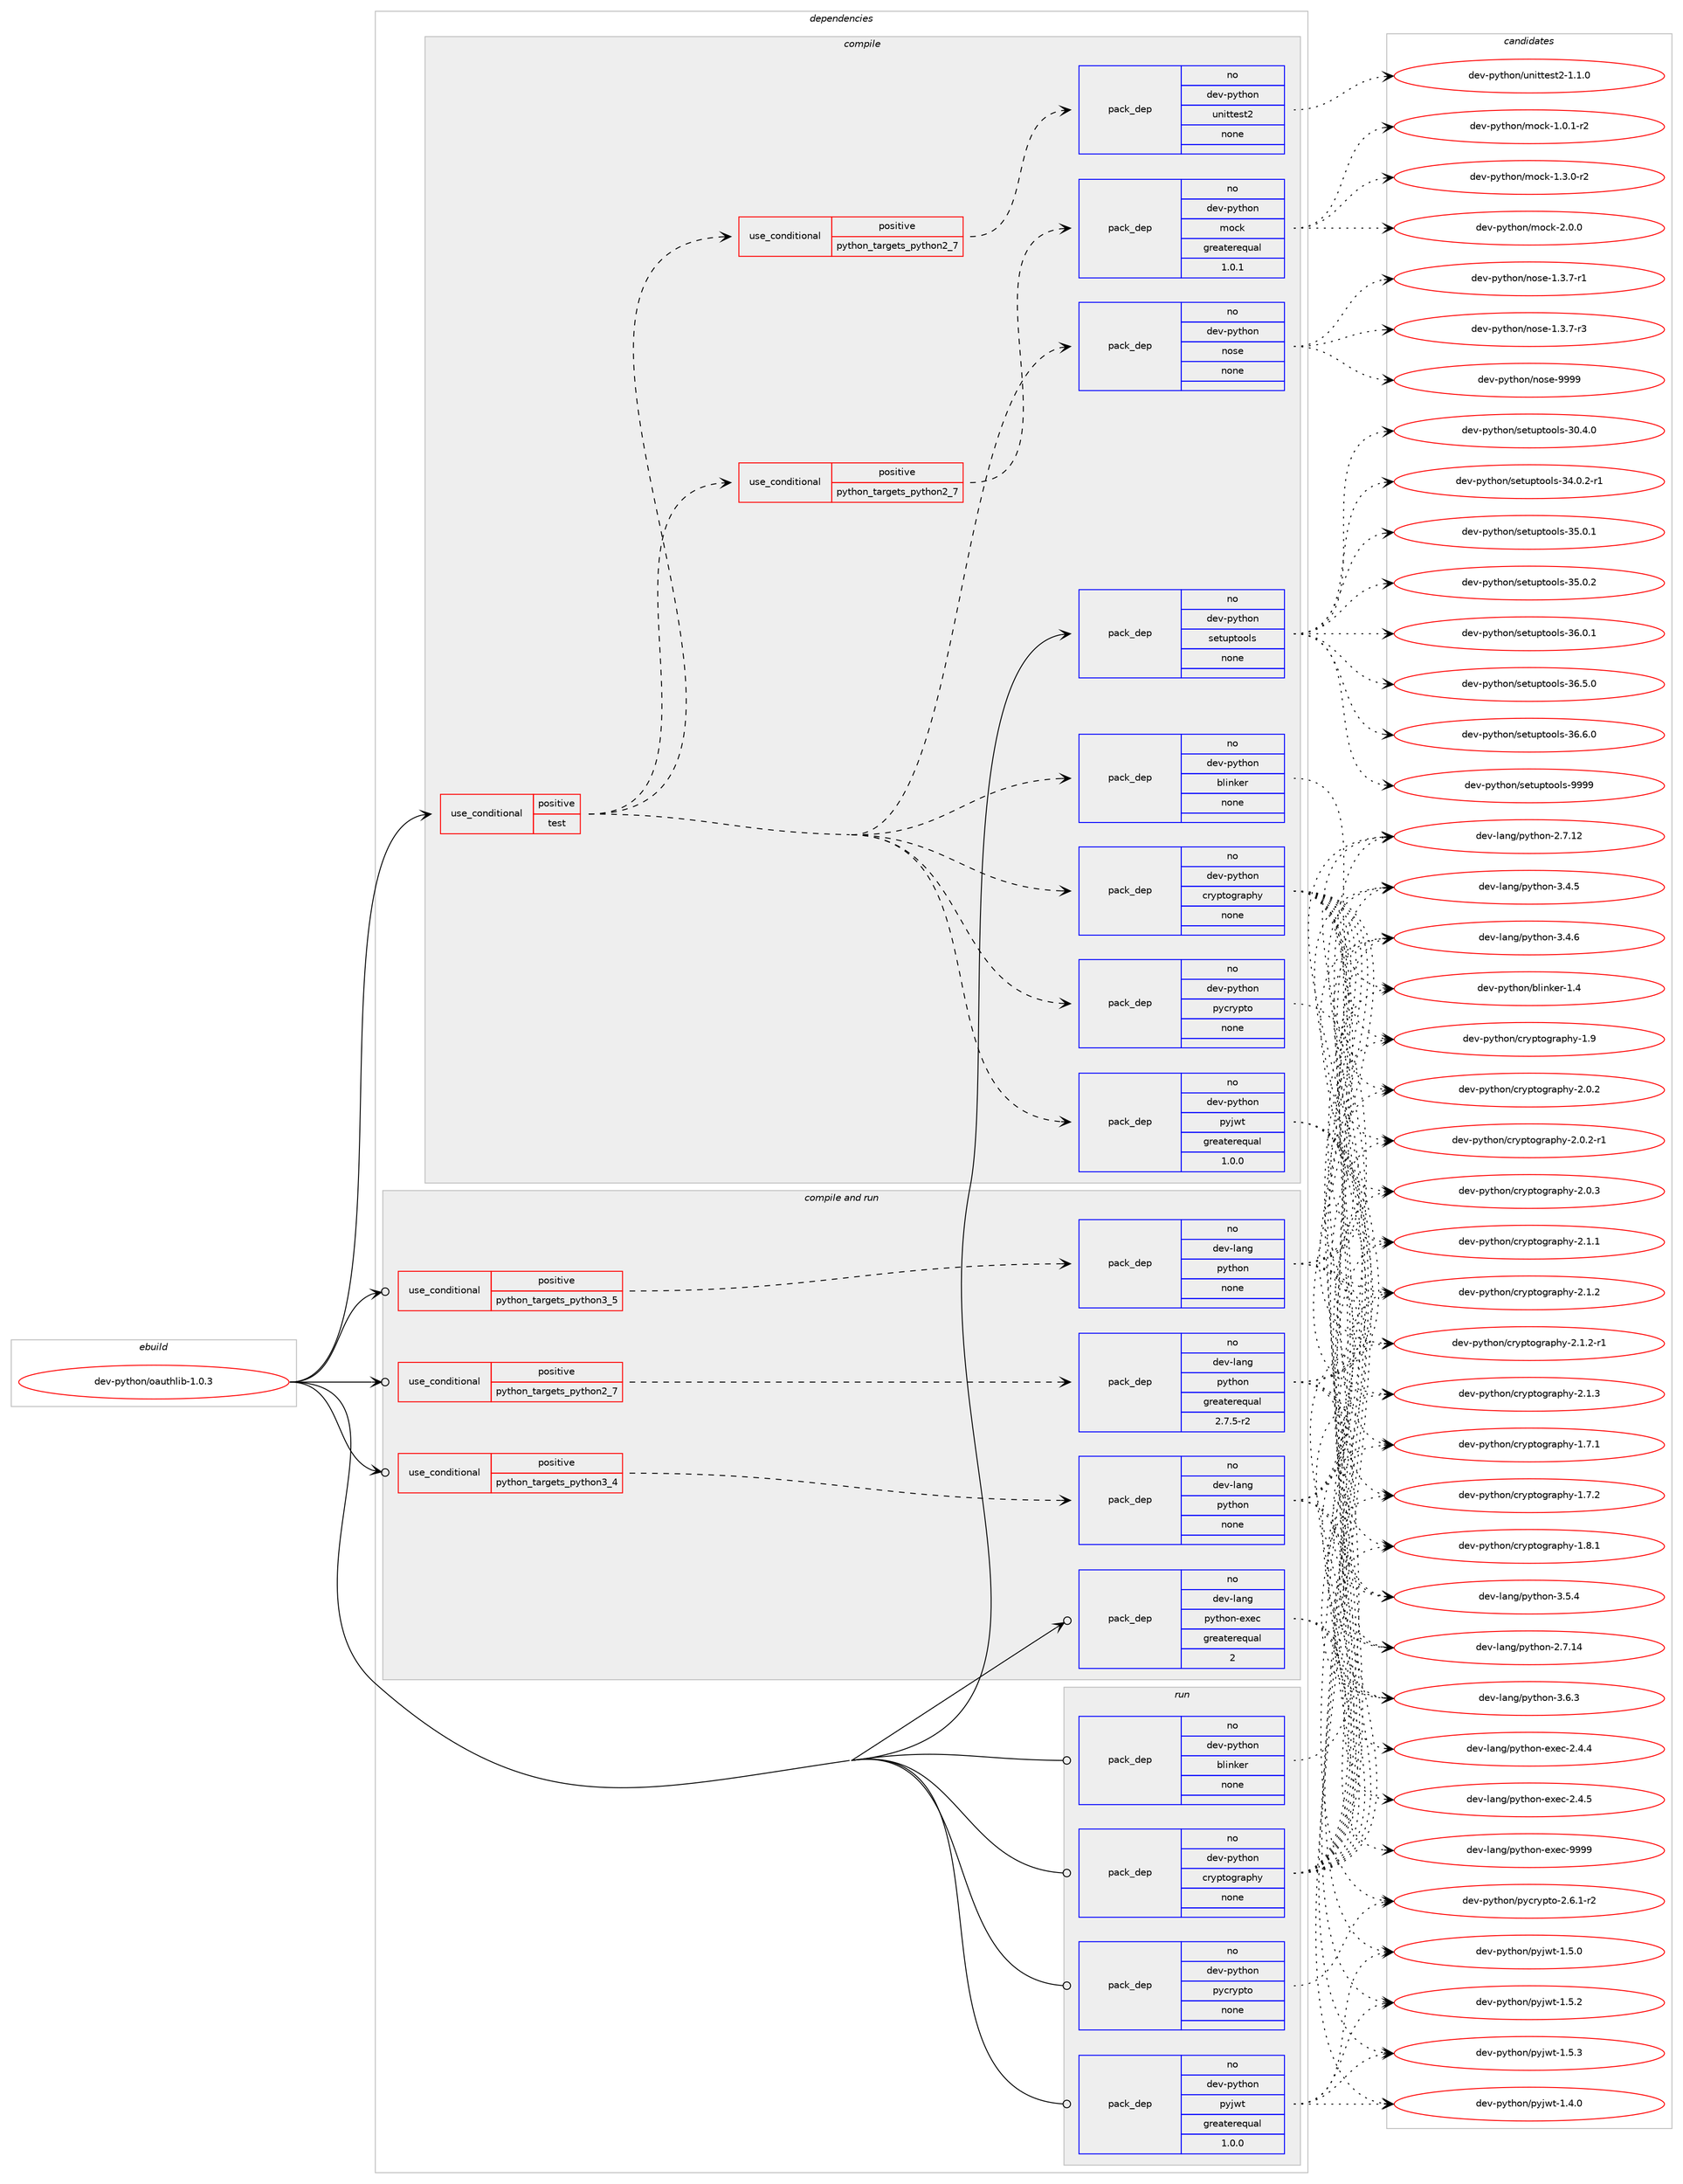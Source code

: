 digraph prolog {

# *************
# Graph options
# *************

newrank=true;
concentrate=true;
compound=true;
graph [rankdir=LR,fontname=Helvetica,fontsize=10,ranksep=1.5];#, ranksep=2.5, nodesep=0.2];
edge  [arrowhead=vee];
node  [fontname=Helvetica,fontsize=10];

# **********
# The ebuild
# **********

subgraph cluster_leftcol {
color=gray;
rank=same;
label=<<i>ebuild</i>>;
id [label="dev-python/oauthlib-1.0.3", color=red, width=4, href="../dev-python/oauthlib-1.0.3.svg"];
}

# ****************
# The dependencies
# ****************

subgraph cluster_midcol {
color=gray;
label=<<i>dependencies</i>>;
subgraph cluster_compile {
fillcolor="#eeeeee";
style=filled;
label=<<i>compile</i>>;
subgraph cond36390 {
dependency169007 [label=<<TABLE BORDER="0" CELLBORDER="1" CELLSPACING="0" CELLPADDING="4"><TR><TD ROWSPAN="3" CELLPADDING="10">use_conditional</TD></TR><TR><TD>positive</TD></TR><TR><TD>test</TD></TR></TABLE>>, shape=none, color=red];
subgraph pack128757 {
dependency169008 [label=<<TABLE BORDER="0" CELLBORDER="1" CELLSPACING="0" CELLPADDING="4" WIDTH="220"><TR><TD ROWSPAN="6" CELLPADDING="30">pack_dep</TD></TR><TR><TD WIDTH="110">no</TD></TR><TR><TD>dev-python</TD></TR><TR><TD>pycrypto</TD></TR><TR><TD>none</TD></TR><TR><TD></TD></TR></TABLE>>, shape=none, color=blue];
}
dependency169007:e -> dependency169008:w [weight=20,style="dashed",arrowhead="vee"];
subgraph pack128758 {
dependency169009 [label=<<TABLE BORDER="0" CELLBORDER="1" CELLSPACING="0" CELLPADDING="4" WIDTH="220"><TR><TD ROWSPAN="6" CELLPADDING="30">pack_dep</TD></TR><TR><TD WIDTH="110">no</TD></TR><TR><TD>dev-python</TD></TR><TR><TD>pyjwt</TD></TR><TR><TD>greaterequal</TD></TR><TR><TD>1.0.0</TD></TR></TABLE>>, shape=none, color=blue];
}
dependency169007:e -> dependency169009:w [weight=20,style="dashed",arrowhead="vee"];
subgraph pack128759 {
dependency169010 [label=<<TABLE BORDER="0" CELLBORDER="1" CELLSPACING="0" CELLPADDING="4" WIDTH="220"><TR><TD ROWSPAN="6" CELLPADDING="30">pack_dep</TD></TR><TR><TD WIDTH="110">no</TD></TR><TR><TD>dev-python</TD></TR><TR><TD>blinker</TD></TR><TR><TD>none</TD></TR><TR><TD></TD></TR></TABLE>>, shape=none, color=blue];
}
dependency169007:e -> dependency169010:w [weight=20,style="dashed",arrowhead="vee"];
subgraph pack128760 {
dependency169011 [label=<<TABLE BORDER="0" CELLBORDER="1" CELLSPACING="0" CELLPADDING="4" WIDTH="220"><TR><TD ROWSPAN="6" CELLPADDING="30">pack_dep</TD></TR><TR><TD WIDTH="110">no</TD></TR><TR><TD>dev-python</TD></TR><TR><TD>cryptography</TD></TR><TR><TD>none</TD></TR><TR><TD></TD></TR></TABLE>>, shape=none, color=blue];
}
dependency169007:e -> dependency169011:w [weight=20,style="dashed",arrowhead="vee"];
subgraph pack128761 {
dependency169012 [label=<<TABLE BORDER="0" CELLBORDER="1" CELLSPACING="0" CELLPADDING="4" WIDTH="220"><TR><TD ROWSPAN="6" CELLPADDING="30">pack_dep</TD></TR><TR><TD WIDTH="110">no</TD></TR><TR><TD>dev-python</TD></TR><TR><TD>nose</TD></TR><TR><TD>none</TD></TR><TR><TD></TD></TR></TABLE>>, shape=none, color=blue];
}
dependency169007:e -> dependency169012:w [weight=20,style="dashed",arrowhead="vee"];
subgraph cond36391 {
dependency169013 [label=<<TABLE BORDER="0" CELLBORDER="1" CELLSPACING="0" CELLPADDING="4"><TR><TD ROWSPAN="3" CELLPADDING="10">use_conditional</TD></TR><TR><TD>positive</TD></TR><TR><TD>python_targets_python2_7</TD></TR></TABLE>>, shape=none, color=red];
subgraph pack128762 {
dependency169014 [label=<<TABLE BORDER="0" CELLBORDER="1" CELLSPACING="0" CELLPADDING="4" WIDTH="220"><TR><TD ROWSPAN="6" CELLPADDING="30">pack_dep</TD></TR><TR><TD WIDTH="110">no</TD></TR><TR><TD>dev-python</TD></TR><TR><TD>mock</TD></TR><TR><TD>greaterequal</TD></TR><TR><TD>1.0.1</TD></TR></TABLE>>, shape=none, color=blue];
}
dependency169013:e -> dependency169014:w [weight=20,style="dashed",arrowhead="vee"];
}
dependency169007:e -> dependency169013:w [weight=20,style="dashed",arrowhead="vee"];
subgraph cond36392 {
dependency169015 [label=<<TABLE BORDER="0" CELLBORDER="1" CELLSPACING="0" CELLPADDING="4"><TR><TD ROWSPAN="3" CELLPADDING="10">use_conditional</TD></TR><TR><TD>positive</TD></TR><TR><TD>python_targets_python2_7</TD></TR></TABLE>>, shape=none, color=red];
subgraph pack128763 {
dependency169016 [label=<<TABLE BORDER="0" CELLBORDER="1" CELLSPACING="0" CELLPADDING="4" WIDTH="220"><TR><TD ROWSPAN="6" CELLPADDING="30">pack_dep</TD></TR><TR><TD WIDTH="110">no</TD></TR><TR><TD>dev-python</TD></TR><TR><TD>unittest2</TD></TR><TR><TD>none</TD></TR><TR><TD></TD></TR></TABLE>>, shape=none, color=blue];
}
dependency169015:e -> dependency169016:w [weight=20,style="dashed",arrowhead="vee"];
}
dependency169007:e -> dependency169015:w [weight=20,style="dashed",arrowhead="vee"];
}
id:e -> dependency169007:w [weight=20,style="solid",arrowhead="vee"];
subgraph pack128764 {
dependency169017 [label=<<TABLE BORDER="0" CELLBORDER="1" CELLSPACING="0" CELLPADDING="4" WIDTH="220"><TR><TD ROWSPAN="6" CELLPADDING="30">pack_dep</TD></TR><TR><TD WIDTH="110">no</TD></TR><TR><TD>dev-python</TD></TR><TR><TD>setuptools</TD></TR><TR><TD>none</TD></TR><TR><TD></TD></TR></TABLE>>, shape=none, color=blue];
}
id:e -> dependency169017:w [weight=20,style="solid",arrowhead="vee"];
}
subgraph cluster_compileandrun {
fillcolor="#eeeeee";
style=filled;
label=<<i>compile and run</i>>;
subgraph cond36393 {
dependency169018 [label=<<TABLE BORDER="0" CELLBORDER="1" CELLSPACING="0" CELLPADDING="4"><TR><TD ROWSPAN="3" CELLPADDING="10">use_conditional</TD></TR><TR><TD>positive</TD></TR><TR><TD>python_targets_python2_7</TD></TR></TABLE>>, shape=none, color=red];
subgraph pack128765 {
dependency169019 [label=<<TABLE BORDER="0" CELLBORDER="1" CELLSPACING="0" CELLPADDING="4" WIDTH="220"><TR><TD ROWSPAN="6" CELLPADDING="30">pack_dep</TD></TR><TR><TD WIDTH="110">no</TD></TR><TR><TD>dev-lang</TD></TR><TR><TD>python</TD></TR><TR><TD>greaterequal</TD></TR><TR><TD>2.7.5-r2</TD></TR></TABLE>>, shape=none, color=blue];
}
dependency169018:e -> dependency169019:w [weight=20,style="dashed",arrowhead="vee"];
}
id:e -> dependency169018:w [weight=20,style="solid",arrowhead="odotvee"];
subgraph cond36394 {
dependency169020 [label=<<TABLE BORDER="0" CELLBORDER="1" CELLSPACING="0" CELLPADDING="4"><TR><TD ROWSPAN="3" CELLPADDING="10">use_conditional</TD></TR><TR><TD>positive</TD></TR><TR><TD>python_targets_python3_4</TD></TR></TABLE>>, shape=none, color=red];
subgraph pack128766 {
dependency169021 [label=<<TABLE BORDER="0" CELLBORDER="1" CELLSPACING="0" CELLPADDING="4" WIDTH="220"><TR><TD ROWSPAN="6" CELLPADDING="30">pack_dep</TD></TR><TR><TD WIDTH="110">no</TD></TR><TR><TD>dev-lang</TD></TR><TR><TD>python</TD></TR><TR><TD>none</TD></TR><TR><TD></TD></TR></TABLE>>, shape=none, color=blue];
}
dependency169020:e -> dependency169021:w [weight=20,style="dashed",arrowhead="vee"];
}
id:e -> dependency169020:w [weight=20,style="solid",arrowhead="odotvee"];
subgraph cond36395 {
dependency169022 [label=<<TABLE BORDER="0" CELLBORDER="1" CELLSPACING="0" CELLPADDING="4"><TR><TD ROWSPAN="3" CELLPADDING="10">use_conditional</TD></TR><TR><TD>positive</TD></TR><TR><TD>python_targets_python3_5</TD></TR></TABLE>>, shape=none, color=red];
subgraph pack128767 {
dependency169023 [label=<<TABLE BORDER="0" CELLBORDER="1" CELLSPACING="0" CELLPADDING="4" WIDTH="220"><TR><TD ROWSPAN="6" CELLPADDING="30">pack_dep</TD></TR><TR><TD WIDTH="110">no</TD></TR><TR><TD>dev-lang</TD></TR><TR><TD>python</TD></TR><TR><TD>none</TD></TR><TR><TD></TD></TR></TABLE>>, shape=none, color=blue];
}
dependency169022:e -> dependency169023:w [weight=20,style="dashed",arrowhead="vee"];
}
id:e -> dependency169022:w [weight=20,style="solid",arrowhead="odotvee"];
subgraph pack128768 {
dependency169024 [label=<<TABLE BORDER="0" CELLBORDER="1" CELLSPACING="0" CELLPADDING="4" WIDTH="220"><TR><TD ROWSPAN="6" CELLPADDING="30">pack_dep</TD></TR><TR><TD WIDTH="110">no</TD></TR><TR><TD>dev-lang</TD></TR><TR><TD>python-exec</TD></TR><TR><TD>greaterequal</TD></TR><TR><TD>2</TD></TR></TABLE>>, shape=none, color=blue];
}
id:e -> dependency169024:w [weight=20,style="solid",arrowhead="odotvee"];
}
subgraph cluster_run {
fillcolor="#eeeeee";
style=filled;
label=<<i>run</i>>;
subgraph pack128769 {
dependency169025 [label=<<TABLE BORDER="0" CELLBORDER="1" CELLSPACING="0" CELLPADDING="4" WIDTH="220"><TR><TD ROWSPAN="6" CELLPADDING="30">pack_dep</TD></TR><TR><TD WIDTH="110">no</TD></TR><TR><TD>dev-python</TD></TR><TR><TD>blinker</TD></TR><TR><TD>none</TD></TR><TR><TD></TD></TR></TABLE>>, shape=none, color=blue];
}
id:e -> dependency169025:w [weight=20,style="solid",arrowhead="odot"];
subgraph pack128770 {
dependency169026 [label=<<TABLE BORDER="0" CELLBORDER="1" CELLSPACING="0" CELLPADDING="4" WIDTH="220"><TR><TD ROWSPAN="6" CELLPADDING="30">pack_dep</TD></TR><TR><TD WIDTH="110">no</TD></TR><TR><TD>dev-python</TD></TR><TR><TD>cryptography</TD></TR><TR><TD>none</TD></TR><TR><TD></TD></TR></TABLE>>, shape=none, color=blue];
}
id:e -> dependency169026:w [weight=20,style="solid",arrowhead="odot"];
subgraph pack128771 {
dependency169027 [label=<<TABLE BORDER="0" CELLBORDER="1" CELLSPACING="0" CELLPADDING="4" WIDTH="220"><TR><TD ROWSPAN="6" CELLPADDING="30">pack_dep</TD></TR><TR><TD WIDTH="110">no</TD></TR><TR><TD>dev-python</TD></TR><TR><TD>pycrypto</TD></TR><TR><TD>none</TD></TR><TR><TD></TD></TR></TABLE>>, shape=none, color=blue];
}
id:e -> dependency169027:w [weight=20,style="solid",arrowhead="odot"];
subgraph pack128772 {
dependency169028 [label=<<TABLE BORDER="0" CELLBORDER="1" CELLSPACING="0" CELLPADDING="4" WIDTH="220"><TR><TD ROWSPAN="6" CELLPADDING="30">pack_dep</TD></TR><TR><TD WIDTH="110">no</TD></TR><TR><TD>dev-python</TD></TR><TR><TD>pyjwt</TD></TR><TR><TD>greaterequal</TD></TR><TR><TD>1.0.0</TD></TR></TABLE>>, shape=none, color=blue];
}
id:e -> dependency169028:w [weight=20,style="solid",arrowhead="odot"];
}
}

# **************
# The candidates
# **************

subgraph cluster_choices {
rank=same;
color=gray;
label=<<i>candidates</i>>;

subgraph choice128757 {
color=black;
nodesep=1;
choice1001011184511212111610411111047112121991141211121161114550465446494511450 [label="dev-python/pycrypto-2.6.1-r2", color=red, width=4,href="../dev-python/pycrypto-2.6.1-r2.svg"];
dependency169008:e -> choice1001011184511212111610411111047112121991141211121161114550465446494511450:w [style=dotted,weight="100"];
}
subgraph choice128758 {
color=black;
nodesep=1;
choice1001011184511212111610411111047112121106119116454946524648 [label="dev-python/pyjwt-1.4.0", color=red, width=4,href="../dev-python/pyjwt-1.4.0.svg"];
choice1001011184511212111610411111047112121106119116454946534648 [label="dev-python/pyjwt-1.5.0", color=red, width=4,href="../dev-python/pyjwt-1.5.0.svg"];
choice1001011184511212111610411111047112121106119116454946534650 [label="dev-python/pyjwt-1.5.2", color=red, width=4,href="../dev-python/pyjwt-1.5.2.svg"];
choice1001011184511212111610411111047112121106119116454946534651 [label="dev-python/pyjwt-1.5.3", color=red, width=4,href="../dev-python/pyjwt-1.5.3.svg"];
dependency169009:e -> choice1001011184511212111610411111047112121106119116454946524648:w [style=dotted,weight="100"];
dependency169009:e -> choice1001011184511212111610411111047112121106119116454946534648:w [style=dotted,weight="100"];
dependency169009:e -> choice1001011184511212111610411111047112121106119116454946534650:w [style=dotted,weight="100"];
dependency169009:e -> choice1001011184511212111610411111047112121106119116454946534651:w [style=dotted,weight="100"];
}
subgraph choice128759 {
color=black;
nodesep=1;
choice10010111845112121116104111110479810810511010710111445494652 [label="dev-python/blinker-1.4", color=red, width=4,href="../dev-python/blinker-1.4.svg"];
dependency169010:e -> choice10010111845112121116104111110479810810511010710111445494652:w [style=dotted,weight="100"];
}
subgraph choice128760 {
color=black;
nodesep=1;
choice10010111845112121116104111110479911412111211611110311497112104121454946554649 [label="dev-python/cryptography-1.7.1", color=red, width=4,href="../dev-python/cryptography-1.7.1.svg"];
choice10010111845112121116104111110479911412111211611110311497112104121454946554650 [label="dev-python/cryptography-1.7.2", color=red, width=4,href="../dev-python/cryptography-1.7.2.svg"];
choice10010111845112121116104111110479911412111211611110311497112104121454946564649 [label="dev-python/cryptography-1.8.1", color=red, width=4,href="../dev-python/cryptography-1.8.1.svg"];
choice1001011184511212111610411111047991141211121161111031149711210412145494657 [label="dev-python/cryptography-1.9", color=red, width=4,href="../dev-python/cryptography-1.9.svg"];
choice10010111845112121116104111110479911412111211611110311497112104121455046484650 [label="dev-python/cryptography-2.0.2", color=red, width=4,href="../dev-python/cryptography-2.0.2.svg"];
choice100101118451121211161041111104799114121112116111103114971121041214550464846504511449 [label="dev-python/cryptography-2.0.2-r1", color=red, width=4,href="../dev-python/cryptography-2.0.2-r1.svg"];
choice10010111845112121116104111110479911412111211611110311497112104121455046484651 [label="dev-python/cryptography-2.0.3", color=red, width=4,href="../dev-python/cryptography-2.0.3.svg"];
choice10010111845112121116104111110479911412111211611110311497112104121455046494649 [label="dev-python/cryptography-2.1.1", color=red, width=4,href="../dev-python/cryptography-2.1.1.svg"];
choice10010111845112121116104111110479911412111211611110311497112104121455046494650 [label="dev-python/cryptography-2.1.2", color=red, width=4,href="../dev-python/cryptography-2.1.2.svg"];
choice100101118451121211161041111104799114121112116111103114971121041214550464946504511449 [label="dev-python/cryptography-2.1.2-r1", color=red, width=4,href="../dev-python/cryptography-2.1.2-r1.svg"];
choice10010111845112121116104111110479911412111211611110311497112104121455046494651 [label="dev-python/cryptography-2.1.3", color=red, width=4,href="../dev-python/cryptography-2.1.3.svg"];
dependency169011:e -> choice10010111845112121116104111110479911412111211611110311497112104121454946554649:w [style=dotted,weight="100"];
dependency169011:e -> choice10010111845112121116104111110479911412111211611110311497112104121454946554650:w [style=dotted,weight="100"];
dependency169011:e -> choice10010111845112121116104111110479911412111211611110311497112104121454946564649:w [style=dotted,weight="100"];
dependency169011:e -> choice1001011184511212111610411111047991141211121161111031149711210412145494657:w [style=dotted,weight="100"];
dependency169011:e -> choice10010111845112121116104111110479911412111211611110311497112104121455046484650:w [style=dotted,weight="100"];
dependency169011:e -> choice100101118451121211161041111104799114121112116111103114971121041214550464846504511449:w [style=dotted,weight="100"];
dependency169011:e -> choice10010111845112121116104111110479911412111211611110311497112104121455046484651:w [style=dotted,weight="100"];
dependency169011:e -> choice10010111845112121116104111110479911412111211611110311497112104121455046494649:w [style=dotted,weight="100"];
dependency169011:e -> choice10010111845112121116104111110479911412111211611110311497112104121455046494650:w [style=dotted,weight="100"];
dependency169011:e -> choice100101118451121211161041111104799114121112116111103114971121041214550464946504511449:w [style=dotted,weight="100"];
dependency169011:e -> choice10010111845112121116104111110479911412111211611110311497112104121455046494651:w [style=dotted,weight="100"];
}
subgraph choice128761 {
color=black;
nodesep=1;
choice10010111845112121116104111110471101111151014549465146554511449 [label="dev-python/nose-1.3.7-r1", color=red, width=4,href="../dev-python/nose-1.3.7-r1.svg"];
choice10010111845112121116104111110471101111151014549465146554511451 [label="dev-python/nose-1.3.7-r3", color=red, width=4,href="../dev-python/nose-1.3.7-r3.svg"];
choice10010111845112121116104111110471101111151014557575757 [label="dev-python/nose-9999", color=red, width=4,href="../dev-python/nose-9999.svg"];
dependency169012:e -> choice10010111845112121116104111110471101111151014549465146554511449:w [style=dotted,weight="100"];
dependency169012:e -> choice10010111845112121116104111110471101111151014549465146554511451:w [style=dotted,weight="100"];
dependency169012:e -> choice10010111845112121116104111110471101111151014557575757:w [style=dotted,weight="100"];
}
subgraph choice128762 {
color=black;
nodesep=1;
choice1001011184511212111610411111047109111991074549464846494511450 [label="dev-python/mock-1.0.1-r2", color=red, width=4,href="../dev-python/mock-1.0.1-r2.svg"];
choice1001011184511212111610411111047109111991074549465146484511450 [label="dev-python/mock-1.3.0-r2", color=red, width=4,href="../dev-python/mock-1.3.0-r2.svg"];
choice100101118451121211161041111104710911199107455046484648 [label="dev-python/mock-2.0.0", color=red, width=4,href="../dev-python/mock-2.0.0.svg"];
dependency169014:e -> choice1001011184511212111610411111047109111991074549464846494511450:w [style=dotted,weight="100"];
dependency169014:e -> choice1001011184511212111610411111047109111991074549465146484511450:w [style=dotted,weight="100"];
dependency169014:e -> choice100101118451121211161041111104710911199107455046484648:w [style=dotted,weight="100"];
}
subgraph choice128763 {
color=black;
nodesep=1;
choice100101118451121211161041111104711711010511611610111511650454946494648 [label="dev-python/unittest2-1.1.0", color=red, width=4,href="../dev-python/unittest2-1.1.0.svg"];
dependency169016:e -> choice100101118451121211161041111104711711010511611610111511650454946494648:w [style=dotted,weight="100"];
}
subgraph choice128764 {
color=black;
nodesep=1;
choice100101118451121211161041111104711510111611711211611111110811545514846524648 [label="dev-python/setuptools-30.4.0", color=red, width=4,href="../dev-python/setuptools-30.4.0.svg"];
choice1001011184511212111610411111047115101116117112116111111108115455152464846504511449 [label="dev-python/setuptools-34.0.2-r1", color=red, width=4,href="../dev-python/setuptools-34.0.2-r1.svg"];
choice100101118451121211161041111104711510111611711211611111110811545515346484649 [label="dev-python/setuptools-35.0.1", color=red, width=4,href="../dev-python/setuptools-35.0.1.svg"];
choice100101118451121211161041111104711510111611711211611111110811545515346484650 [label="dev-python/setuptools-35.0.2", color=red, width=4,href="../dev-python/setuptools-35.0.2.svg"];
choice100101118451121211161041111104711510111611711211611111110811545515446484649 [label="dev-python/setuptools-36.0.1", color=red, width=4,href="../dev-python/setuptools-36.0.1.svg"];
choice100101118451121211161041111104711510111611711211611111110811545515446534648 [label="dev-python/setuptools-36.5.0", color=red, width=4,href="../dev-python/setuptools-36.5.0.svg"];
choice100101118451121211161041111104711510111611711211611111110811545515446544648 [label="dev-python/setuptools-36.6.0", color=red, width=4,href="../dev-python/setuptools-36.6.0.svg"];
choice10010111845112121116104111110471151011161171121161111111081154557575757 [label="dev-python/setuptools-9999", color=red, width=4,href="../dev-python/setuptools-9999.svg"];
dependency169017:e -> choice100101118451121211161041111104711510111611711211611111110811545514846524648:w [style=dotted,weight="100"];
dependency169017:e -> choice1001011184511212111610411111047115101116117112116111111108115455152464846504511449:w [style=dotted,weight="100"];
dependency169017:e -> choice100101118451121211161041111104711510111611711211611111110811545515346484649:w [style=dotted,weight="100"];
dependency169017:e -> choice100101118451121211161041111104711510111611711211611111110811545515346484650:w [style=dotted,weight="100"];
dependency169017:e -> choice100101118451121211161041111104711510111611711211611111110811545515446484649:w [style=dotted,weight="100"];
dependency169017:e -> choice100101118451121211161041111104711510111611711211611111110811545515446534648:w [style=dotted,weight="100"];
dependency169017:e -> choice100101118451121211161041111104711510111611711211611111110811545515446544648:w [style=dotted,weight="100"];
dependency169017:e -> choice10010111845112121116104111110471151011161171121161111111081154557575757:w [style=dotted,weight="100"];
}
subgraph choice128765 {
color=black;
nodesep=1;
choice10010111845108971101034711212111610411111045504655464950 [label="dev-lang/python-2.7.12", color=red, width=4,href="../dev-lang/python-2.7.12.svg"];
choice10010111845108971101034711212111610411111045504655464952 [label="dev-lang/python-2.7.14", color=red, width=4,href="../dev-lang/python-2.7.14.svg"];
choice100101118451089711010347112121116104111110455146524653 [label="dev-lang/python-3.4.5", color=red, width=4,href="../dev-lang/python-3.4.5.svg"];
choice100101118451089711010347112121116104111110455146524654 [label="dev-lang/python-3.4.6", color=red, width=4,href="../dev-lang/python-3.4.6.svg"];
choice100101118451089711010347112121116104111110455146534652 [label="dev-lang/python-3.5.4", color=red, width=4,href="../dev-lang/python-3.5.4.svg"];
choice100101118451089711010347112121116104111110455146544651 [label="dev-lang/python-3.6.3", color=red, width=4,href="../dev-lang/python-3.6.3.svg"];
dependency169019:e -> choice10010111845108971101034711212111610411111045504655464950:w [style=dotted,weight="100"];
dependency169019:e -> choice10010111845108971101034711212111610411111045504655464952:w [style=dotted,weight="100"];
dependency169019:e -> choice100101118451089711010347112121116104111110455146524653:w [style=dotted,weight="100"];
dependency169019:e -> choice100101118451089711010347112121116104111110455146524654:w [style=dotted,weight="100"];
dependency169019:e -> choice100101118451089711010347112121116104111110455146534652:w [style=dotted,weight="100"];
dependency169019:e -> choice100101118451089711010347112121116104111110455146544651:w [style=dotted,weight="100"];
}
subgraph choice128766 {
color=black;
nodesep=1;
choice10010111845108971101034711212111610411111045504655464950 [label="dev-lang/python-2.7.12", color=red, width=4,href="../dev-lang/python-2.7.12.svg"];
choice10010111845108971101034711212111610411111045504655464952 [label="dev-lang/python-2.7.14", color=red, width=4,href="../dev-lang/python-2.7.14.svg"];
choice100101118451089711010347112121116104111110455146524653 [label="dev-lang/python-3.4.5", color=red, width=4,href="../dev-lang/python-3.4.5.svg"];
choice100101118451089711010347112121116104111110455146524654 [label="dev-lang/python-3.4.6", color=red, width=4,href="../dev-lang/python-3.4.6.svg"];
choice100101118451089711010347112121116104111110455146534652 [label="dev-lang/python-3.5.4", color=red, width=4,href="../dev-lang/python-3.5.4.svg"];
choice100101118451089711010347112121116104111110455146544651 [label="dev-lang/python-3.6.3", color=red, width=4,href="../dev-lang/python-3.6.3.svg"];
dependency169021:e -> choice10010111845108971101034711212111610411111045504655464950:w [style=dotted,weight="100"];
dependency169021:e -> choice10010111845108971101034711212111610411111045504655464952:w [style=dotted,weight="100"];
dependency169021:e -> choice100101118451089711010347112121116104111110455146524653:w [style=dotted,weight="100"];
dependency169021:e -> choice100101118451089711010347112121116104111110455146524654:w [style=dotted,weight="100"];
dependency169021:e -> choice100101118451089711010347112121116104111110455146534652:w [style=dotted,weight="100"];
dependency169021:e -> choice100101118451089711010347112121116104111110455146544651:w [style=dotted,weight="100"];
}
subgraph choice128767 {
color=black;
nodesep=1;
choice10010111845108971101034711212111610411111045504655464950 [label="dev-lang/python-2.7.12", color=red, width=4,href="../dev-lang/python-2.7.12.svg"];
choice10010111845108971101034711212111610411111045504655464952 [label="dev-lang/python-2.7.14", color=red, width=4,href="../dev-lang/python-2.7.14.svg"];
choice100101118451089711010347112121116104111110455146524653 [label="dev-lang/python-3.4.5", color=red, width=4,href="../dev-lang/python-3.4.5.svg"];
choice100101118451089711010347112121116104111110455146524654 [label="dev-lang/python-3.4.6", color=red, width=4,href="../dev-lang/python-3.4.6.svg"];
choice100101118451089711010347112121116104111110455146534652 [label="dev-lang/python-3.5.4", color=red, width=4,href="../dev-lang/python-3.5.4.svg"];
choice100101118451089711010347112121116104111110455146544651 [label="dev-lang/python-3.6.3", color=red, width=4,href="../dev-lang/python-3.6.3.svg"];
dependency169023:e -> choice10010111845108971101034711212111610411111045504655464950:w [style=dotted,weight="100"];
dependency169023:e -> choice10010111845108971101034711212111610411111045504655464952:w [style=dotted,weight="100"];
dependency169023:e -> choice100101118451089711010347112121116104111110455146524653:w [style=dotted,weight="100"];
dependency169023:e -> choice100101118451089711010347112121116104111110455146524654:w [style=dotted,weight="100"];
dependency169023:e -> choice100101118451089711010347112121116104111110455146534652:w [style=dotted,weight="100"];
dependency169023:e -> choice100101118451089711010347112121116104111110455146544651:w [style=dotted,weight="100"];
}
subgraph choice128768 {
color=black;
nodesep=1;
choice1001011184510897110103471121211161041111104510112010199455046524652 [label="dev-lang/python-exec-2.4.4", color=red, width=4,href="../dev-lang/python-exec-2.4.4.svg"];
choice1001011184510897110103471121211161041111104510112010199455046524653 [label="dev-lang/python-exec-2.4.5", color=red, width=4,href="../dev-lang/python-exec-2.4.5.svg"];
choice10010111845108971101034711212111610411111045101120101994557575757 [label="dev-lang/python-exec-9999", color=red, width=4,href="../dev-lang/python-exec-9999.svg"];
dependency169024:e -> choice1001011184510897110103471121211161041111104510112010199455046524652:w [style=dotted,weight="100"];
dependency169024:e -> choice1001011184510897110103471121211161041111104510112010199455046524653:w [style=dotted,weight="100"];
dependency169024:e -> choice10010111845108971101034711212111610411111045101120101994557575757:w [style=dotted,weight="100"];
}
subgraph choice128769 {
color=black;
nodesep=1;
choice10010111845112121116104111110479810810511010710111445494652 [label="dev-python/blinker-1.4", color=red, width=4,href="../dev-python/blinker-1.4.svg"];
dependency169025:e -> choice10010111845112121116104111110479810810511010710111445494652:w [style=dotted,weight="100"];
}
subgraph choice128770 {
color=black;
nodesep=1;
choice10010111845112121116104111110479911412111211611110311497112104121454946554649 [label="dev-python/cryptography-1.7.1", color=red, width=4,href="../dev-python/cryptography-1.7.1.svg"];
choice10010111845112121116104111110479911412111211611110311497112104121454946554650 [label="dev-python/cryptography-1.7.2", color=red, width=4,href="../dev-python/cryptography-1.7.2.svg"];
choice10010111845112121116104111110479911412111211611110311497112104121454946564649 [label="dev-python/cryptography-1.8.1", color=red, width=4,href="../dev-python/cryptography-1.8.1.svg"];
choice1001011184511212111610411111047991141211121161111031149711210412145494657 [label="dev-python/cryptography-1.9", color=red, width=4,href="../dev-python/cryptography-1.9.svg"];
choice10010111845112121116104111110479911412111211611110311497112104121455046484650 [label="dev-python/cryptography-2.0.2", color=red, width=4,href="../dev-python/cryptography-2.0.2.svg"];
choice100101118451121211161041111104799114121112116111103114971121041214550464846504511449 [label="dev-python/cryptography-2.0.2-r1", color=red, width=4,href="../dev-python/cryptography-2.0.2-r1.svg"];
choice10010111845112121116104111110479911412111211611110311497112104121455046484651 [label="dev-python/cryptography-2.0.3", color=red, width=4,href="../dev-python/cryptography-2.0.3.svg"];
choice10010111845112121116104111110479911412111211611110311497112104121455046494649 [label="dev-python/cryptography-2.1.1", color=red, width=4,href="../dev-python/cryptography-2.1.1.svg"];
choice10010111845112121116104111110479911412111211611110311497112104121455046494650 [label="dev-python/cryptography-2.1.2", color=red, width=4,href="../dev-python/cryptography-2.1.2.svg"];
choice100101118451121211161041111104799114121112116111103114971121041214550464946504511449 [label="dev-python/cryptography-2.1.2-r1", color=red, width=4,href="../dev-python/cryptography-2.1.2-r1.svg"];
choice10010111845112121116104111110479911412111211611110311497112104121455046494651 [label="dev-python/cryptography-2.1.3", color=red, width=4,href="../dev-python/cryptography-2.1.3.svg"];
dependency169026:e -> choice10010111845112121116104111110479911412111211611110311497112104121454946554649:w [style=dotted,weight="100"];
dependency169026:e -> choice10010111845112121116104111110479911412111211611110311497112104121454946554650:w [style=dotted,weight="100"];
dependency169026:e -> choice10010111845112121116104111110479911412111211611110311497112104121454946564649:w [style=dotted,weight="100"];
dependency169026:e -> choice1001011184511212111610411111047991141211121161111031149711210412145494657:w [style=dotted,weight="100"];
dependency169026:e -> choice10010111845112121116104111110479911412111211611110311497112104121455046484650:w [style=dotted,weight="100"];
dependency169026:e -> choice100101118451121211161041111104799114121112116111103114971121041214550464846504511449:w [style=dotted,weight="100"];
dependency169026:e -> choice10010111845112121116104111110479911412111211611110311497112104121455046484651:w [style=dotted,weight="100"];
dependency169026:e -> choice10010111845112121116104111110479911412111211611110311497112104121455046494649:w [style=dotted,weight="100"];
dependency169026:e -> choice10010111845112121116104111110479911412111211611110311497112104121455046494650:w [style=dotted,weight="100"];
dependency169026:e -> choice100101118451121211161041111104799114121112116111103114971121041214550464946504511449:w [style=dotted,weight="100"];
dependency169026:e -> choice10010111845112121116104111110479911412111211611110311497112104121455046494651:w [style=dotted,weight="100"];
}
subgraph choice128771 {
color=black;
nodesep=1;
choice1001011184511212111610411111047112121991141211121161114550465446494511450 [label="dev-python/pycrypto-2.6.1-r2", color=red, width=4,href="../dev-python/pycrypto-2.6.1-r2.svg"];
dependency169027:e -> choice1001011184511212111610411111047112121991141211121161114550465446494511450:w [style=dotted,weight="100"];
}
subgraph choice128772 {
color=black;
nodesep=1;
choice1001011184511212111610411111047112121106119116454946524648 [label="dev-python/pyjwt-1.4.0", color=red, width=4,href="../dev-python/pyjwt-1.4.0.svg"];
choice1001011184511212111610411111047112121106119116454946534648 [label="dev-python/pyjwt-1.5.0", color=red, width=4,href="../dev-python/pyjwt-1.5.0.svg"];
choice1001011184511212111610411111047112121106119116454946534650 [label="dev-python/pyjwt-1.5.2", color=red, width=4,href="../dev-python/pyjwt-1.5.2.svg"];
choice1001011184511212111610411111047112121106119116454946534651 [label="dev-python/pyjwt-1.5.3", color=red, width=4,href="../dev-python/pyjwt-1.5.3.svg"];
dependency169028:e -> choice1001011184511212111610411111047112121106119116454946524648:w [style=dotted,weight="100"];
dependency169028:e -> choice1001011184511212111610411111047112121106119116454946534648:w [style=dotted,weight="100"];
dependency169028:e -> choice1001011184511212111610411111047112121106119116454946534650:w [style=dotted,weight="100"];
dependency169028:e -> choice1001011184511212111610411111047112121106119116454946534651:w [style=dotted,weight="100"];
}
}

}
